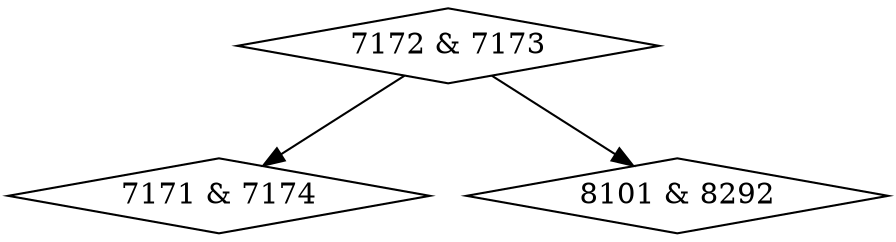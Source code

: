 digraph {
0 [label = "7171 & 7174", shape = diamond];
1 [label = "7172 & 7173", shape = diamond];
2 [label = "8101 & 8292", shape = diamond];
1->0;
1->2;
}

